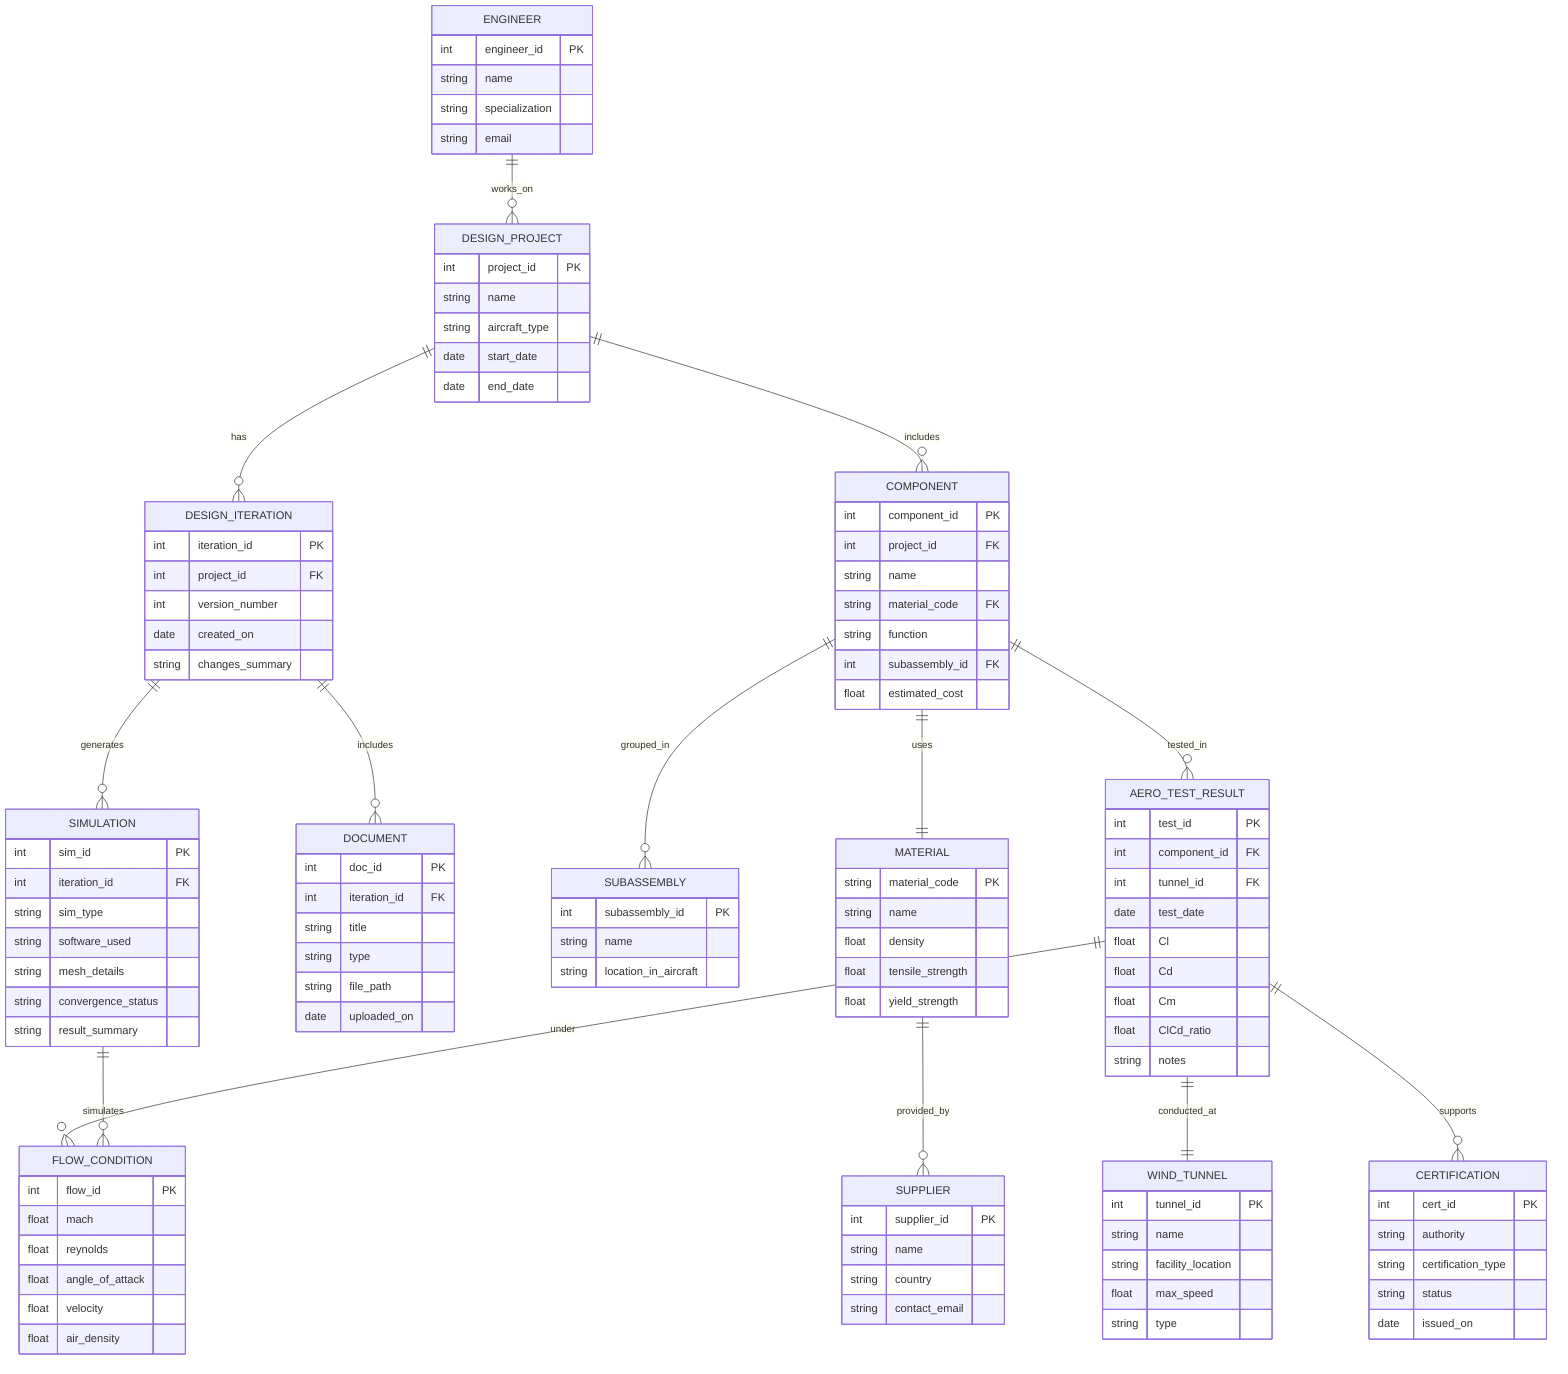 erDiagram
    ENGINEER ||--o{ DESIGN_PROJECT : works_on
    DESIGN_PROJECT ||--o{ DESIGN_ITERATION : has
    DESIGN_PROJECT ||--o{ COMPONENT : includes
    DESIGN_ITERATION ||--o{ SIMULATION : generates
    DESIGN_ITERATION ||--o{ DOCUMENT : includes
    COMPONENT ||--o{ SUBASSEMBLY : grouped_in
    COMPONENT ||--|| MATERIAL : uses
    MATERIAL ||--o{ SUPPLIER : provided_by
    COMPONENT ||--o{ AERO_TEST_RESULT : tested_in
    AERO_TEST_RESULT ||--|| WIND_TUNNEL : conducted_at
    AERO_TEST_RESULT ||--o{ FLOW_CONDITION : under
    AERO_TEST_RESULT ||--o{ CERTIFICATION : supports
    SIMULATION ||--o{ FLOW_CONDITION : simulates

    ENGINEER {
        int engineer_id PK
        string name
        string specialization
        string email
    }

    DESIGN_PROJECT {
        int project_id PK
        string name
        string aircraft_type
        date start_date
        date end_date
    }

    DESIGN_ITERATION {
        int iteration_id PK
        int project_id FK
        int version_number
        date created_on
        string changes_summary
    }

    COMPONENT {
        int component_id PK
        int project_id FK
        string name
        string material_code FK
        string function
        int subassembly_id FK
        float estimated_cost
    }

    SUBASSEMBLY {
        int subassembly_id PK
        string name
        string location_in_aircraft
    }

    MATERIAL {
        string material_code PK
        string name
        float density
        float tensile_strength
        float yield_strength
    }

    SUPPLIER {
        int supplier_id PK
        string name
        string country
        string contact_email
    }

    DOCUMENT {
        int doc_id PK
        int iteration_id FK
        string title
        string type
        string file_path
        date uploaded_on
    }

    SIMULATION {
        int sim_id PK
        int iteration_id FK
        string sim_type
        string software_used
        string mesh_details
        string convergence_status
        string result_summary
    }

    FLOW_CONDITION {
        int flow_id PK
        float mach
        float reynolds
        float angle_of_attack
        float velocity
        float air_density
    }

    AERO_TEST_RESULT {
        int test_id PK
        int component_id FK
        int tunnel_id FK
        date test_date
        float Cl
        float Cd
        float Cm
        float ClCd_ratio
        string notes
    }

    WIND_TUNNEL {
        int tunnel_id PK
        string name
        string facility_location
        float max_speed
        string type
    }

    CERTIFICATION {
        int cert_id PK
        string authority
        string certification_type
        string status
        date issued_on
    }